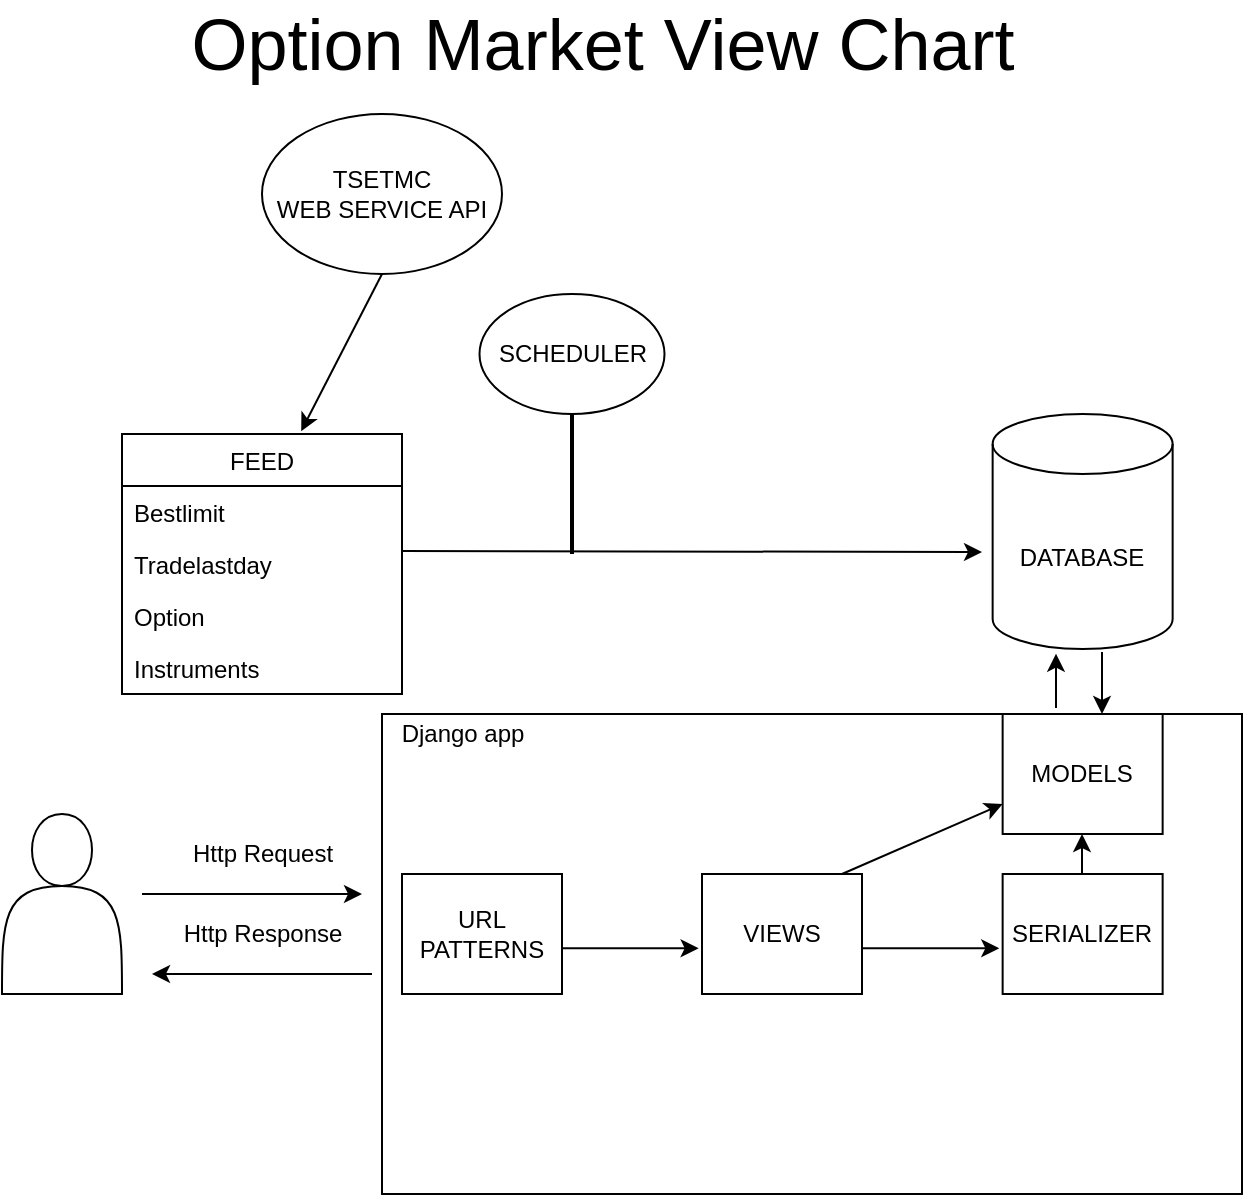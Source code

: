 <mxfile version="13.9.9" type="device"><diagram id="SZgFkKJa4PmGWOMPmOXF" name="Page-1"><mxGraphModel dx="1053" dy="493" grid="1" gridSize="10" guides="1" tooltips="1" connect="1" arrows="1" fold="1" page="1" pageScale="1" pageWidth="850" pageHeight="1100" math="0" shadow="0"><root><mxCell id="0"/><mxCell id="1" parent="0"/><mxCell id="mvYvdypuCifbqiKidDYo-59" value="" style="rounded=0;whiteSpace=wrap;html=1;" vertex="1" parent="1"><mxGeometry x="290" y="360" width="430" height="240" as="geometry"/></mxCell><mxCell id="mvYvdypuCifbqiKidDYo-2" value="TSETMC &lt;br&gt;WEB SERVICE API" style="ellipse;whiteSpace=wrap;html=1;" vertex="1" parent="1"><mxGeometry x="230" y="60" width="120" height="80" as="geometry"/></mxCell><mxCell id="mvYvdypuCifbqiKidDYo-3" value="FEED" style="swimlane;fontStyle=0;childLayout=stackLayout;horizontal=1;startSize=26;fillColor=none;horizontalStack=0;resizeParent=1;resizeParentMax=0;resizeLast=0;collapsible=1;marginBottom=0;" vertex="1" parent="1"><mxGeometry x="160" y="220" width="140" height="130" as="geometry"/></mxCell><mxCell id="mvYvdypuCifbqiKidDYo-4" value="Bestlimit" style="text;strokeColor=none;fillColor=none;align=left;verticalAlign=top;spacingLeft=4;spacingRight=4;overflow=hidden;rotatable=0;points=[[0,0.5],[1,0.5]];portConstraint=eastwest;" vertex="1" parent="mvYvdypuCifbqiKidDYo-3"><mxGeometry y="26" width="140" height="26" as="geometry"/></mxCell><mxCell id="mvYvdypuCifbqiKidDYo-5" value="Tradelastday" style="text;strokeColor=none;fillColor=none;align=left;verticalAlign=top;spacingLeft=4;spacingRight=4;overflow=hidden;rotatable=0;points=[[0,0.5],[1,0.5]];portConstraint=eastwest;" vertex="1" parent="mvYvdypuCifbqiKidDYo-3"><mxGeometry y="52" width="140" height="26" as="geometry"/></mxCell><mxCell id="mvYvdypuCifbqiKidDYo-6" value="Option" style="text;strokeColor=none;fillColor=none;align=left;verticalAlign=top;spacingLeft=4;spacingRight=4;overflow=hidden;rotatable=0;points=[[0,0.5],[1,0.5]];portConstraint=eastwest;" vertex="1" parent="mvYvdypuCifbqiKidDYo-3"><mxGeometry y="78" width="140" height="26" as="geometry"/></mxCell><mxCell id="mvYvdypuCifbqiKidDYo-9" value="Instruments" style="text;strokeColor=none;fillColor=none;align=left;verticalAlign=top;spacingLeft=4;spacingRight=4;overflow=hidden;rotatable=0;points=[[0,0.5],[1,0.5]];portConstraint=eastwest;" vertex="1" parent="mvYvdypuCifbqiKidDYo-3"><mxGeometry y="104" width="140" height="26" as="geometry"/></mxCell><mxCell id="mvYvdypuCifbqiKidDYo-10" value="" style="endArrow=classic;html=1;exitX=1.002;exitY=0.25;exitDx=0;exitDy=0;exitPerimeter=0;" edge="1" parent="1" source="mvYvdypuCifbqiKidDYo-5"><mxGeometry width="50" height="50" relative="1" as="geometry"><mxPoint x="400" y="320" as="sourcePoint"/><mxPoint x="590" y="279" as="targetPoint"/></mxGeometry></mxCell><mxCell id="mvYvdypuCifbqiKidDYo-11" value="DATABASE" style="shape=cylinder3;whiteSpace=wrap;html=1;boundedLbl=1;backgroundOutline=1;size=15;" vertex="1" parent="1"><mxGeometry x="595.32" y="210" width="90" height="117.5" as="geometry"/></mxCell><mxCell id="mvYvdypuCifbqiKidDYo-12" value="" style="endArrow=classic;html=1;exitX=0.5;exitY=1;exitDx=0;exitDy=0;entryX=0.64;entryY=-0.011;entryDx=0;entryDy=0;entryPerimeter=0;" edge="1" parent="1" source="mvYvdypuCifbqiKidDYo-2" target="mvYvdypuCifbqiKidDYo-3"><mxGeometry width="50" height="50" relative="1" as="geometry"><mxPoint x="360" y="159" as="sourcePoint"/><mxPoint x="540" y="159" as="targetPoint"/></mxGeometry></mxCell><mxCell id="mvYvdypuCifbqiKidDYo-16" value="" style="line;strokeWidth=2;direction=south;html=1;" vertex="1" parent="1"><mxGeometry x="380" y="210" width="10" height="70" as="geometry"/></mxCell><mxCell id="mvYvdypuCifbqiKidDYo-19" value="SCHEDULER" style="ellipse;whiteSpace=wrap;html=1;" vertex="1" parent="1"><mxGeometry x="338.75" y="150" width="92.5" height="60" as="geometry"/></mxCell><mxCell id="mvYvdypuCifbqiKidDYo-23" value="" style="shape=actor;whiteSpace=wrap;html=1;" vertex="1" parent="1"><mxGeometry x="100" y="410" width="60" height="90" as="geometry"/></mxCell><mxCell id="mvYvdypuCifbqiKidDYo-24" value="" style="endArrow=classic;html=1;" edge="1" parent="1"><mxGeometry width="50" height="50" relative="1" as="geometry"><mxPoint x="170" y="450" as="sourcePoint"/><mxPoint x="280" y="450" as="targetPoint"/></mxGeometry></mxCell><mxCell id="mvYvdypuCifbqiKidDYo-25" value="Http Request" style="text;html=1;align=center;verticalAlign=middle;resizable=0;points=[];autosize=1;" vertex="1" parent="1"><mxGeometry x="185" y="420" width="90" height="20" as="geometry"/></mxCell><mxCell id="mvYvdypuCifbqiKidDYo-26" value="URL PATTERNS" style="rounded=0;whiteSpace=wrap;html=1;" vertex="1" parent="1"><mxGeometry x="300" y="440" width="80" height="60" as="geometry"/></mxCell><mxCell id="mvYvdypuCifbqiKidDYo-29" value="VIEWS" style="rounded=0;whiteSpace=wrap;html=1;" vertex="1" parent="1"><mxGeometry x="450" y="440" width="80" height="60" as="geometry"/></mxCell><mxCell id="mvYvdypuCifbqiKidDYo-33" value="MODELS" style="rounded=0;whiteSpace=wrap;html=1;" vertex="1" parent="1"><mxGeometry x="600.32" y="360" width="80" height="60" as="geometry"/></mxCell><mxCell id="mvYvdypuCifbqiKidDYo-41" value="" style="endArrow=classic;html=1;" edge="1" parent="1"><mxGeometry width="50" height="50" relative="1" as="geometry"><mxPoint x="285" y="490" as="sourcePoint"/><mxPoint x="175" y="490" as="targetPoint"/></mxGeometry></mxCell><mxCell id="mvYvdypuCifbqiKidDYo-42" value="Http Response" style="text;html=1;align=center;verticalAlign=middle;resizable=0;points=[];autosize=1;" vertex="1" parent="1"><mxGeometry x="185" y="460" width="90" height="20" as="geometry"/></mxCell><mxCell id="mvYvdypuCifbqiKidDYo-43" value="" style="endArrow=classic;html=1;exitX=0.996;exitY=0.619;exitDx=0;exitDy=0;exitPerimeter=0;entryX=-0.021;entryY=0.619;entryDx=0;entryDy=0;entryPerimeter=0;" edge="1" parent="1" source="mvYvdypuCifbqiKidDYo-26" target="mvYvdypuCifbqiKidDYo-29"><mxGeometry width="50" height="50" relative="1" as="geometry"><mxPoint x="360" y="440" as="sourcePoint"/><mxPoint x="440" y="435" as="targetPoint"/></mxGeometry></mxCell><mxCell id="mvYvdypuCifbqiKidDYo-51" style="edgeStyle=none;orthogonalLoop=1;jettySize=auto;html=1;entryX=0.5;entryY=0;entryDx=0;entryDy=0;" edge="1" parent="1" source="mvYvdypuCifbqiKidDYo-33" target="mvYvdypuCifbqiKidDYo-33"><mxGeometry relative="1" as="geometry"/></mxCell><mxCell id="mvYvdypuCifbqiKidDYo-54" value="SERIALIZER" style="rounded=0;whiteSpace=wrap;html=1;" vertex="1" parent="1"><mxGeometry x="600.32" y="440" width="80" height="60" as="geometry"/></mxCell><mxCell id="mvYvdypuCifbqiKidDYo-55" value="" style="endArrow=classic;html=1;exitX=0.996;exitY=0.619;exitDx=0;exitDy=0;exitPerimeter=0;entryX=-0.021;entryY=0.619;entryDx=0;entryDy=0;entryPerimeter=0;" edge="1" parent="1" target="mvYvdypuCifbqiKidDYo-54"><mxGeometry width="50" height="50" relative="1" as="geometry"><mxPoint x="530" y="477.14" as="sourcePoint"/><mxPoint x="590.32" y="435" as="targetPoint"/></mxGeometry></mxCell><mxCell id="mvYvdypuCifbqiKidDYo-56" value="" style="endArrow=classic;html=1;entryX=0.352;entryY=1.02;entryDx=0;entryDy=0;entryPerimeter=0;" edge="1" parent="1" target="mvYvdypuCifbqiKidDYo-11"><mxGeometry width="50" height="50" relative="1" as="geometry"><mxPoint x="627" y="357" as="sourcePoint"/><mxPoint x="560" y="280" as="targetPoint"/></mxGeometry></mxCell><mxCell id="mvYvdypuCifbqiKidDYo-57" value="" style="endArrow=classic;html=1;entryX=0.621;entryY=0;entryDx=0;entryDy=0;entryPerimeter=0;" edge="1" parent="1" target="mvYvdypuCifbqiKidDYo-33"><mxGeometry width="50" height="50" relative="1" as="geometry"><mxPoint x="650" y="329" as="sourcePoint"/><mxPoint x="660.0" y="360.0" as="targetPoint"/></mxGeometry></mxCell><mxCell id="mvYvdypuCifbqiKidDYo-58" value="" style="endArrow=classic;html=1;" edge="1" parent="1"><mxGeometry width="50" height="50" relative="1" as="geometry"><mxPoint x="640" y="440" as="sourcePoint"/><mxPoint x="640" y="420" as="targetPoint"/></mxGeometry></mxCell><mxCell id="mvYvdypuCifbqiKidDYo-60" value="Django app" style="text;html=1;align=center;verticalAlign=middle;resizable=0;points=[];autosize=1;" vertex="1" parent="1"><mxGeometry x="290" y="360" width="80" height="20" as="geometry"/></mxCell><mxCell id="mvYvdypuCifbqiKidDYo-61" value="" style="endArrow=classic;html=1;entryX=0;entryY=0.75;entryDx=0;entryDy=0;" edge="1" parent="1" target="mvYvdypuCifbqiKidDYo-33"><mxGeometry width="50" height="50" relative="1" as="geometry"><mxPoint x="520" y="440" as="sourcePoint"/><mxPoint x="570" y="390" as="targetPoint"/></mxGeometry></mxCell><mxCell id="mvYvdypuCifbqiKidDYo-62" value="&lt;font style=&quot;font-size: 36px&quot;&gt;Option Market View Chart&amp;nbsp;&lt;/font&gt;" style="text;html=1;align=center;verticalAlign=middle;resizable=0;points=[];autosize=1;" vertex="1" parent="1"><mxGeometry x="185" y="10" width="440" height="30" as="geometry"/></mxCell></root></mxGraphModel></diagram></mxfile>